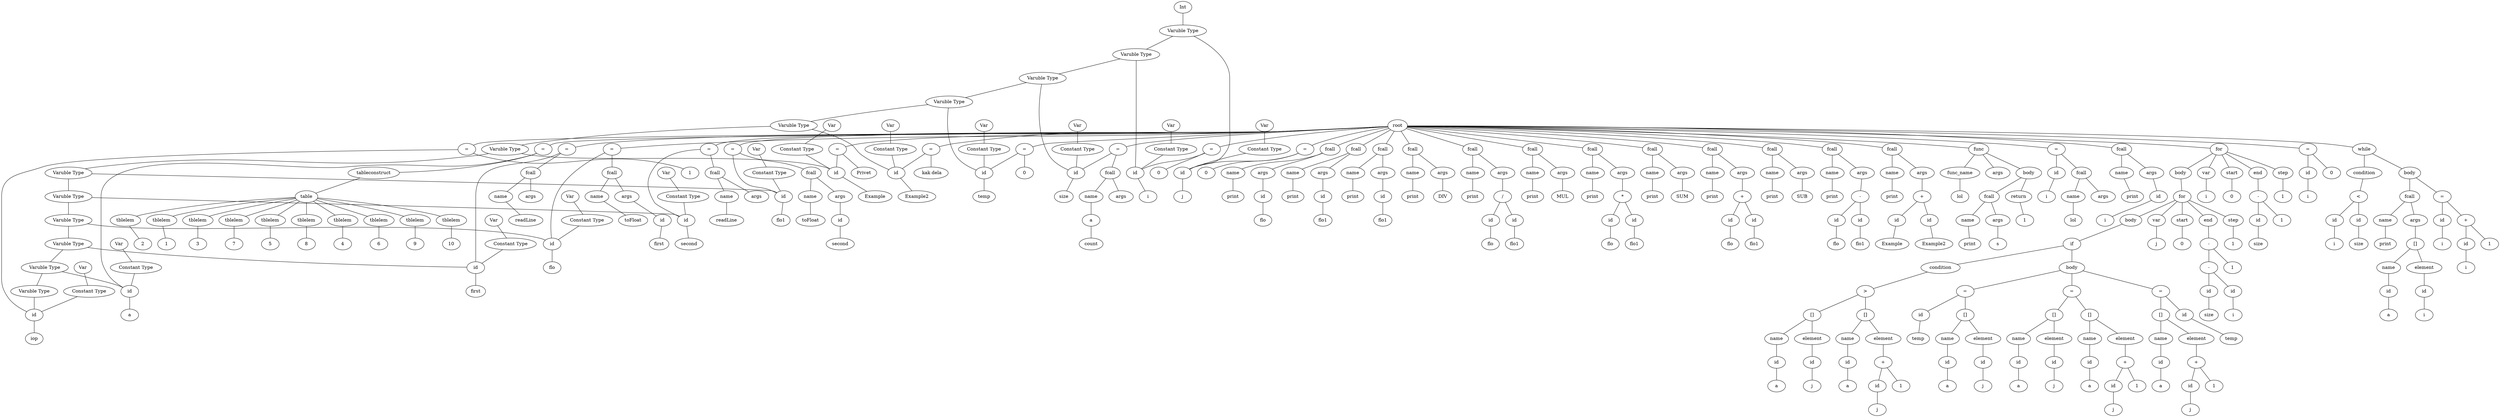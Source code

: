 graph graphname {
root;
assign0[label = "="];
root--assign0;
expr0[label = "id"];
assign0--expr0;
type0[label = "Varuble Type"];
type0--expr0;
type1[label = "Int"];
type1--type0;
consttype0[label = "Constant Type"];
consttype0--expr0;
consttype1[label = "Var"];
consttype1--consttype0;
expr1[label = "iop"];
expr0--expr1;
expr2[label = "1"];
assign0--expr2;
assign1[label = "="];
root--assign1;
expr3[label = "id"];
assign1--expr3;
type1[label = "Varuble Type"];
type1--expr3;
type2[label = "Int"];
type2--type1;
consttype2[label = "Constant Type"];
consttype2--expr3;
consttype3[label = "Var"];
consttype3--consttype2;
expr4[label = "a"];
expr3--expr4;
expr5[label = "tableconstruct"];
assign1--expr5;
table0[label = "table"];
expr5--table0;
table00[label = "tblelem"];
table0--table00;
expr6[label = "2"];
table00--expr6;
table01[label = "tblelem"];
table0--table01;
expr7[label = "1"];
table01--expr7;
table02[label = "tblelem"];
table0--table02;
expr8[label = "3"];
table02--expr8;
table03[label = "tblelem"];
table0--table03;
expr9[label = "7"];
table03--expr9;
table04[label = "tblelem"];
table0--table04;
expr10[label = "5"];
table04--expr10;
table05[label = "tblelem"];
table0--table05;
expr11[label = "8"];
table05--expr11;
table06[label = "tblelem"];
table0--table06;
expr12[label = "4"];
table06--expr12;
table07[label = "tblelem"];
table0--table07;
expr13[label = "6"];
table07--expr13;
table08[label = "tblelem"];
table0--table08;
expr14[label = "9"];
table08--expr14;
table09[label = "tblelem"];
table0--table09;
expr15[label = "10"];
table09--expr15;
assign2[label = "="];
root--assign2;
expr16[label = "id"];
assign2--expr16;
type2[label = "Varuble Type"];
type2--expr16;
type3[label = "Void"];
type3--type2;
consttype4[label = "Constant Type"];
consttype4--expr16;
consttype5[label = "Var"];
consttype5--consttype4;
expr17[label = "first"];
expr16--expr17;
expr18[label = "fcall"];
assign2--expr18;
expr18name[label = "name"];
expr19[label = "readLine"];
expr18name--expr19;
expr18--expr18name;
expr18args[label = " args "];
expr18 -- expr18args;
assign3[label = "="];
root--assign3;
expr20[label = "id"];
assign3--expr20;
type3[label = "Varuble Type"];
type3--expr20;
type4[label = "Float"];
type4--type3;
consttype6[label = "Constant Type"];
consttype6--expr20;
consttype7[label = "Var"];
consttype7--consttype6;
expr21[label = "flo"];
expr20--expr21;
expr22[label = "fcall"];
assign3--expr22;
expr22name[label = "name"];
expr23[label = "toFloat"];
expr22name--expr23;
expr22--expr22name;
expr22args[label = " args "];
expr22 -- expr22args;
expr24[label = "id"];
expr22args--expr24;
expr25[label = "first"];
expr24--expr25;
expr26[label = "fcall"];
root--expr26;
expr26name[label = "name"];
expr27[label = "print"];
expr26name--expr27;
expr26--expr26name;
expr26args[label = " args "];
expr26 -- expr26args;
expr28[label = "id"];
expr26args--expr28;
expr29[label = "flo"];
expr28--expr29;
assign4[label = "="];
root--assign4;
expr30[label = "id"];
assign4--expr30;
type4[label = "Varuble Type"];
type4--expr30;
type5[label = "Void"];
type5--type4;
consttype8[label = "Constant Type"];
consttype8--expr30;
consttype9[label = "Var"];
consttype9--consttype8;
expr31[label = "second"];
expr30--expr31;
expr32[label = "fcall"];
assign4--expr32;
expr32name[label = "name"];
expr33[label = "readLine"];
expr32name--expr33;
expr32--expr32name;
expr32args[label = " args "];
expr32 -- expr32args;
assign5[label = "="];
root--assign5;
expr34[label = "id"];
assign5--expr34;
type5[label = "Varuble Type"];
type5--expr34;
type6[label = "Float"];
type6--type5;
consttype10[label = "Constant Type"];
consttype10--expr34;
consttype11[label = "Var"];
consttype11--consttype10;
expr35[label = "flo1"];
expr34--expr35;
expr36[label = "fcall"];
assign5--expr36;
expr36name[label = "name"];
expr37[label = "toFloat"];
expr36name--expr37;
expr36--expr36name;
expr36args[label = " args "];
expr36 -- expr36args;
expr38[label = "id"];
expr36args--expr38;
expr39[label = "second"];
expr38--expr39;
expr40[label = "fcall"];
root--expr40;
expr40name[label = "name"];
expr41[label = "print"];
expr40name--expr41;
expr40--expr40name;
expr40args[label = " args "];
expr40 -- expr40args;
expr42[label = "id"];
expr40args--expr42;
expr43[label = "flo1"];
expr42--expr43;
expr44[label = "fcall"];
root--expr44;
expr44name[label = "name"];
expr45[label = "print"];
expr44name--expr45;
expr44--expr44name;
expr44args[label = " args "];
expr44 -- expr44args;
expr46[label = "id"];
expr44args--expr46;
expr47[label = "flo1"];
expr46--expr47;
expr48[label = "fcall"];
root--expr48;
expr48name[label = "name"];
expr49[label = "print"];
expr48name--expr49;
expr48--expr48name;
expr48args[label = " args "];
expr48 -- expr48args;
expr50[label = "DIV"];
expr48args--expr50;
expr51[label = "fcall"];
root--expr51;
expr51name[label = "name"];
expr52[label = "print"];
expr51name--expr52;
expr51--expr51name;
expr51args[label = " args "];
expr51 -- expr51args;
expr53[label = "/"];
expr51args--expr53;
expr54[label = "id"];
expr53--expr54;
expr55[label = "flo"];
expr54--expr55;
expr56[label = "id"];
expr53--expr56;
expr57[label = "flo1"];
expr56--expr57;
expr58[label = "fcall"];
root--expr58;
expr58name[label = "name"];
expr59[label = "print"];
expr58name--expr59;
expr58--expr58name;
expr58args[label = " args "];
expr58 -- expr58args;
expr60[label = "MUL"];
expr58args--expr60;
expr61[label = "fcall"];
root--expr61;
expr61name[label = "name"];
expr62[label = "print"];
expr61name--expr62;
expr61--expr61name;
expr61args[label = " args "];
expr61 -- expr61args;
expr63[label = "*"];
expr61args--expr63;
expr64[label = "id"];
expr63--expr64;
expr65[label = "flo"];
expr64--expr65;
expr66[label = "id"];
expr63--expr66;
expr67[label = "flo1"];
expr66--expr67;
expr68[label = "fcall"];
root--expr68;
expr68name[label = "name"];
expr69[label = "print"];
expr68name--expr69;
expr68--expr68name;
expr68args[label = " args "];
expr68 -- expr68args;
expr70[label = "SUM"];
expr68args--expr70;
expr71[label = "fcall"];
root--expr71;
expr71name[label = "name"];
expr72[label = "print"];
expr71name--expr72;
expr71--expr71name;
expr71args[label = " args "];
expr71 -- expr71args;
expr73[label = "+"];
expr71args--expr73;
expr74[label = "id"];
expr73--expr74;
expr75[label = "flo"];
expr74--expr75;
expr76[label = "id"];
expr73--expr76;
expr77[label = "flo1"];
expr76--expr77;
expr78[label = "fcall"];
root--expr78;
expr78name[label = "name"];
expr79[label = "print"];
expr78name--expr79;
expr78--expr78name;
expr78args[label = " args "];
expr78 -- expr78args;
expr80[label = "SUB"];
expr78args--expr80;
expr81[label = "fcall"];
root--expr81;
expr81name[label = "name"];
expr82[label = "print"];
expr81name--expr82;
expr81--expr81name;
expr81args[label = " args "];
expr81 -- expr81args;
expr83[label = "-"];
expr81args--expr83;
expr84[label = "id"];
expr83--expr84;
expr85[label = "flo"];
expr84--expr85;
expr86[label = "id"];
expr83--expr86;
expr87[label = "flo1"];
expr86--expr87;
assign6[label = "="];
root--assign6;
expr88[label = "id"];
assign6--expr88;
type6[label = "Varuble Type"];
type6--expr88;
type7[label = "String"];
type7--type6;
consttype12[label = "Constant Type"];
consttype12--expr88;
consttype13[label = "Var"];
consttype13--consttype12;
expr89[label = "Example"];
expr88--expr89;
expr90[label = "Privet"];
assign6--expr90;
assign7[label = "="];
root--assign7;
expr91[label = "id"];
assign7--expr91;
type7[label = "Varuble Type"];
type7--expr91;
type8[label = "String"];
type8--type7;
consttype14[label = "Constant Type"];
consttype14--expr91;
consttype15[label = "Var"];
consttype15--consttype14;
expr92[label = "Example2"];
expr91--expr92;
expr93[label = " kak dela"];
assign7--expr93;
expr94[label = "fcall"];
root--expr94;
expr94name[label = "name"];
expr95[label = "print"];
expr94name--expr95;
expr94--expr94name;
expr94args[label = " args "];
expr94 -- expr94args;
expr96[label = "+"];
expr94args--expr96;
expr97[label = "id"];
expr96--expr97;
expr98[label = "Example"];
expr97--expr98;
expr99[label = "id"];
expr96--expr99;
expr100[label = "Example2"];
expr99--expr100;
assign8[label = "="];
root--assign8;
expr101[label = "id"];
assign8--expr101;
type8[label = "Varuble Type"];
type8--expr101;
type9[label = "Int"];
type9--type8;
consttype16[label = "Constant Type"];
consttype16--expr101;
consttype17[label = "Var"];
consttype17--consttype16;
expr102[label = "temp"];
expr101--expr102;
expr103[label = "0"];
assign8--expr103;
assign9[label = "="];
root--assign9;
expr104[label = "id"];
assign9--expr104;
type9[label = "Varuble Type"];
type9--expr104;
type10[label = "Void"];
type10--type9;
consttype18[label = "Constant Type"];
consttype18--expr104;
consttype19[label = "Var"];
consttype19--consttype18;
expr105[label = "size"];
expr104--expr105;
expr106[label = "fcall"];
assign9--expr106;
expr106name[label = "name"];
expr107[label = "a"];
expr106name--expr107;
expr108[label = "count"];
expr107--expr108;
expr106--expr106name;
expr106args[label = " args "];
expr106 -- expr106args;
assign10[label = "="];
root--assign10;
expr109[label = "id"];
assign10--expr109;
type10[label = "Varuble Type"];
type10--expr109;
type11[label = "Int"];
type11--type10;
consttype20[label = "Constant Type"];
consttype20--expr109;
consttype21[label = "Var"];
consttype21--consttype20;
expr110[label = "i"];
expr109--expr110;
expr111[label = "0"];
assign10--expr111;
func0[label = "func"];
root--func0;
func0name[label = "func_name"];
expr112[label = "lol"];
func0name--expr112;
func0--func0name;
func0args[label = " args "];
func0 -- func0args;
func0body[label = " body "];
func0 -- func0body;
expr113[label = "fcall"];
func0body--expr113;
expr113name[label = "name"];
expr114[label = "print"];
expr113name--expr114;
expr113--expr113name;
expr113args[label = " args "];
expr113 -- expr113args;
expr115[label = "s"];
expr113args--expr115;
return11[label = "return"];
func0body--return11;
expr116[label = "1"];
return11--expr116;
assign12[label = "="];
root--assign12;
expr117[label = "id"];
assign12--expr117;
expr118[label = "i"];
expr117--expr118;
expr119[label = "fcall"];
assign12--expr119;
expr119name[label = "name"];
expr120[label = "lol"];
expr119name--expr120;
expr119--expr119name;
expr119args[label = " args "];
expr119 -- expr119args;
expr121[label = "fcall"];
root--expr121;
expr121name[label = "name"];
expr122[label = "print"];
expr121name--expr122;
expr121--expr121name;
expr121args[label = " args "];
expr121 -- expr121args;
expr123[label = "id"];
expr121args--expr123;
expr124[label = "i"];
expr123--expr124;
assign13[label = "="];
root--assign13;
expr125[label = "id"];
assign13--expr125;
type11[label = "Varuble Type"];
type11--expr125;
type12[label = "Int"];
type12--type11;
consttype22[label = "Constant Type"];
consttype22--expr125;
consttype23[label = "Var"];
consttype23--consttype22;
expr126[label = "j"];
expr125--expr126;
expr127[label = "0"];
assign13--expr127;
for0[label = "for"];
root--for0;
for0body[label = "body"];
for0--for0body;for1[label = "for"];
for0body--for1;
for1body[label = "body"];
for1--for1body;if0[label = "if"];
for1body--if0;if0condition[label = " condition "];
if0 -- if0condition;
expr128[label = ">"];
if0condition--expr128;
expr129[label = "[]"];
expr128--expr129;
expr129name[label = "name"];
expr130[label = "id"];
expr129name--expr130;
expr131[label = "a"];
expr130--expr131;
expr129--expr129name;
expr129args[label = " element "];
expr129 -- expr129args;
expr132[label = "id"];
expr129args--expr132;
expr133[label = "j"];
expr132--expr133;
expr134[label = "[]"];
expr128--expr134;
expr134name[label = "name"];
expr135[label = "id"];
expr134name--expr135;
expr136[label = "a"];
expr135--expr136;
expr134--expr134name;
expr134args[label = " element "];
expr134 -- expr134args;
expr137[label = "+"];
expr134args--expr137;
expr138[label = "id"];
expr137--expr138;
expr139[label = "j"];
expr138--expr139;
expr140[label = "1"];
expr137--expr140;
if0body[label = " body "];
if0 -- if0body;
assign14[label = "="];
if0body--assign14;
expr141[label = "id"];
assign14--expr141;
expr142[label = "temp"];
expr141--expr142;
expr143[label = "[]"];
assign14--expr143;
expr143name[label = "name"];
expr144[label = "id"];
expr143name--expr144;
expr145[label = "a"];
expr144--expr145;
expr143--expr143name;
expr143args[label = " element "];
expr143 -- expr143args;
expr146[label = "id"];
expr143args--expr146;
expr147[label = "j"];
expr146--expr147;
assign15[label = "="];
if0body--assign15;
expr148[label = "[]"];
assign15--expr148;
expr148name[label = "name"];
expr149[label = "id"];
expr148name--expr149;
expr150[label = "a"];
expr149--expr150;
expr148--expr148name;
expr148args[label = " element "];
expr148 -- expr148args;
expr151[label = "id"];
expr148args--expr151;
expr152[label = "j"];
expr151--expr152;
expr153[label = "[]"];
assign15--expr153;
expr153name[label = "name"];
expr154[label = "id"];
expr153name--expr154;
expr155[label = "a"];
expr154--expr155;
expr153--expr153name;
expr153args[label = " element "];
expr153 -- expr153args;
expr156[label = "+"];
expr153args--expr156;
expr157[label = "id"];
expr156--expr157;
expr158[label = "j"];
expr157--expr158;
expr159[label = "1"];
expr156--expr159;
assign16[label = "="];
if0body--assign16;
expr160[label = "[]"];
assign16--expr160;
expr160name[label = "name"];
expr161[label = "id"];
expr160name--expr161;
expr162[label = "a"];
expr161--expr162;
expr160--expr160name;
expr160args[label = " element "];
expr160 -- expr160args;
expr163[label = "+"];
expr160args--expr163;
expr164[label = "id"];
expr163--expr164;
expr165[label = "j"];
expr164--expr165;
expr166[label = "1"];
expr163--expr166;
expr167[label = "id"];
assign16--expr167;
expr168[label = "temp"];
expr167--expr168;
for1varname[label = "var"];
for1--for1varname;expr169[label = "j"];
for1varname--expr169;
for1start[label = "start"];
for1--for1start;expr170[label = "0"];
for1start--expr170;
for1end[label = "end"];
for1--for1end;expr171[label = "-"];
for1end--expr171;
expr172[label = "-"];
expr171--expr172;
expr173[label = "id"];
expr172--expr173;
expr174[label = "size"];
expr173--expr174;
expr175[label = "id"];
expr172--expr175;
expr176[label = "i"];
expr175--expr176;
expr177[label = "1"];
expr171--expr177;
for1step[label = "step"];
for1--for1step;expr178[label = "1"];
for1step--expr178;
for0varname[label = "var"];
for0--for0varname;expr179[label = "i"];
for0varname--expr179;
for0start[label = "start"];
for0--for0start;expr180[label = "0"];
for0start--expr180;
for0end[label = "end"];
for0--for0end;expr181[label = "-"];
for0end--expr181;
expr182[label = "id"];
expr181--expr182;
expr183[label = "size"];
expr182--expr183;
expr184[label = "1"];
expr181--expr184;
for0step[label = "step"];
for0--for0step;expr185[label = "1"];
for0step--expr185;
assign17[label = "="];
root--assign17;
expr186[label = "id"];
assign17--expr186;
expr187[label = "i"];
expr186--expr187;
expr188[label = "0"];
assign17--expr188;
while0[label = "while"];
root--while0;
while0condition[label = "condition"];
while0--while0condition;expr189[label = "<"];
while0condition--expr189;
expr190[label = "id"];
expr189--expr190;
expr191[label = "i"];
expr190--expr191;
expr192[label = "id"];
expr189--expr192;
expr193[label = "size"];
expr192--expr193;
while0body[label = "body"];
while0--while0body;expr194[label = "fcall"];
while0body--expr194;
expr194name[label = "name"];
expr195[label = "print"];
expr194name--expr195;
expr194--expr194name;
expr194args[label = " args "];
expr194 -- expr194args;
expr196[label = "[]"];
expr194args--expr196;
expr196name[label = "name"];
expr197[label = "id"];
expr196name--expr197;
expr198[label = "a"];
expr197--expr198;
expr196--expr196name;
expr196args[label = " element "];
expr196 -- expr196args;
expr199[label = "id"];
expr196args--expr199;
expr200[label = "i"];
expr199--expr200;
assign18[label = "="];
while0body--assign18;
expr201[label = "id"];
assign18--expr201;
expr202[label = "i"];
expr201--expr202;
expr203[label = "+"];
assign18--expr203;
expr204[label = "id"];
expr203--expr204;
expr205[label = "i"];
expr204--expr205;
expr206[label = "1"];
expr203--expr206;
}
